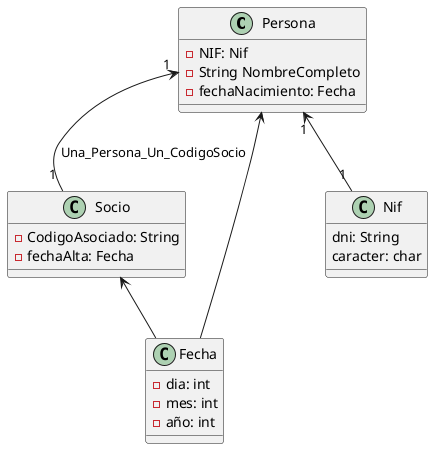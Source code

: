 @startuml Asosiacion

Persona "1" <-- "1" Socio: Una_Persona_Un_CodigoSocio
Socio <-- Fecha
Persona <-- Fecha
Persona "1" <-- "1" Nif


class Persona{
    - NIF: Nif
    - String NombreCompleto
    - fechaNacimiento: Fecha
}

class Socio{
    - CodigoAsociado: String
    - fechaAlta: Fecha 
}

class Fecha {
  - dia: int
  - mes: int
  - año: int
}  

class Nif{
    dni: String
    caracter: char
}
